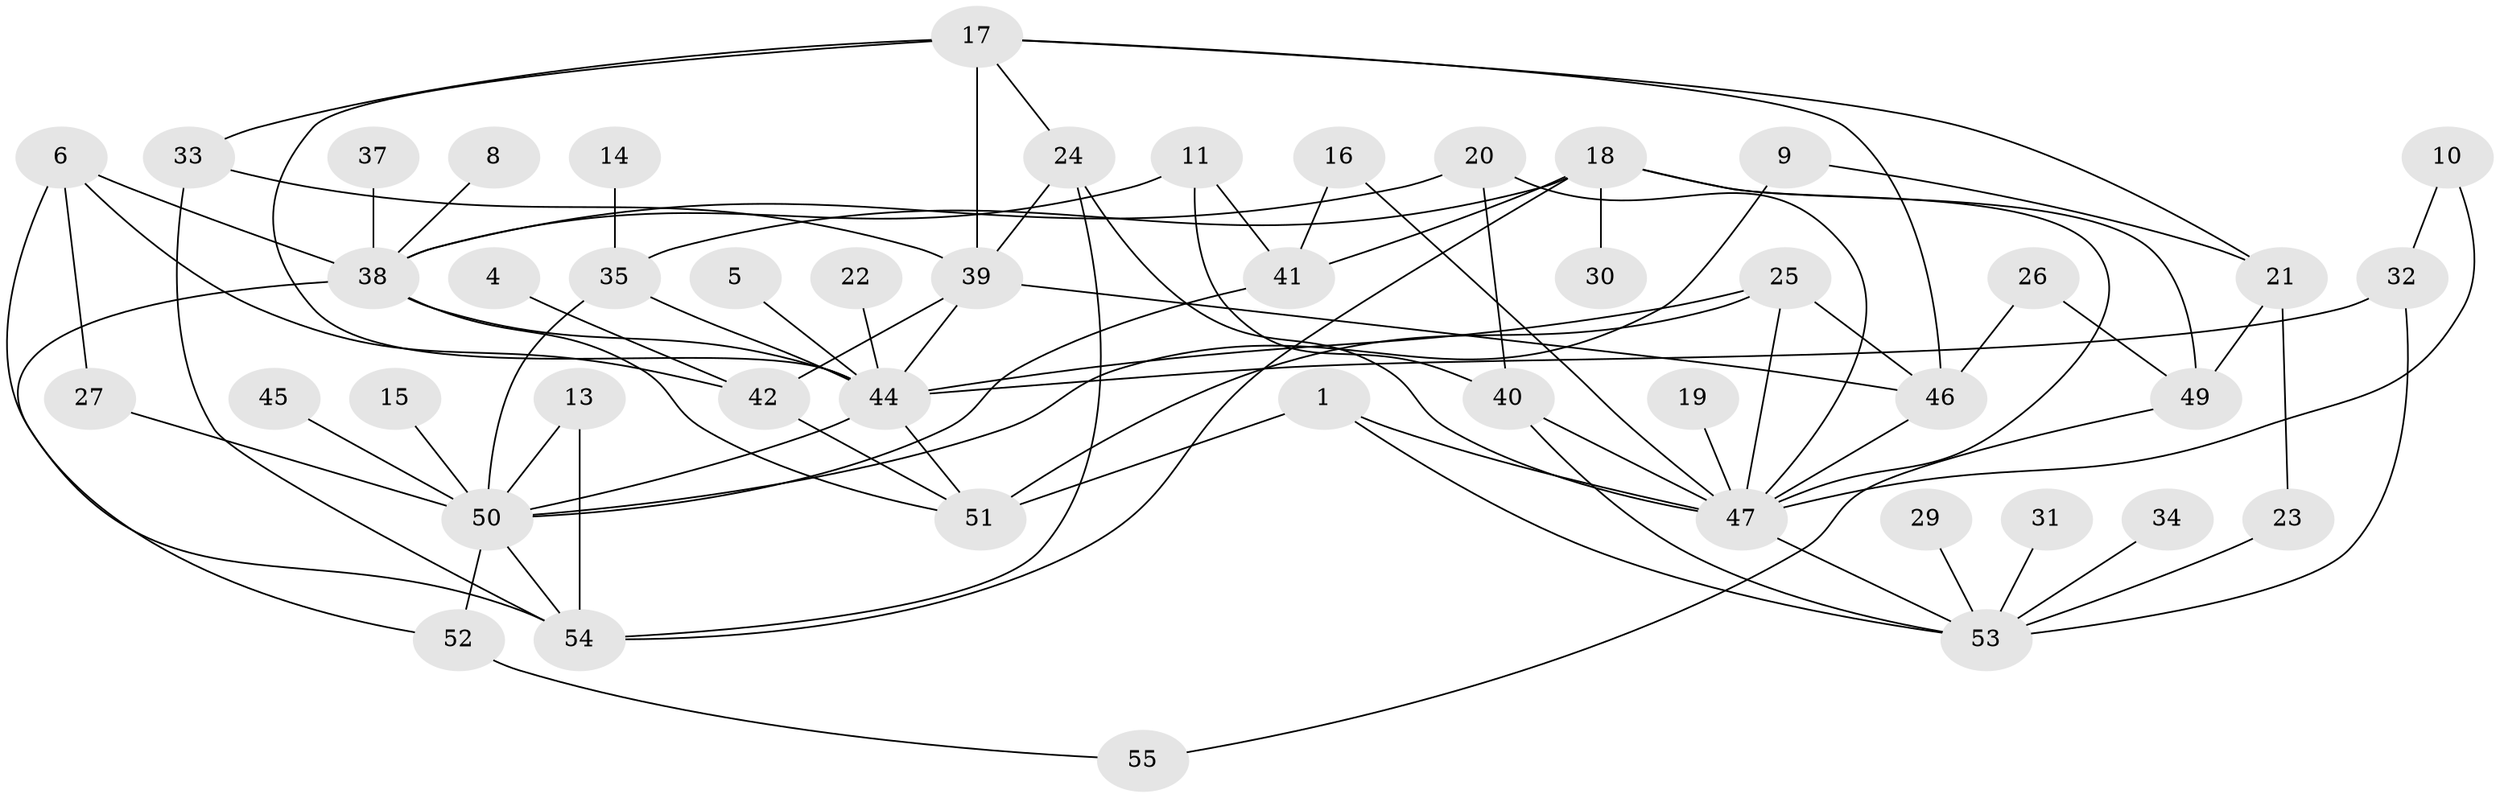 // original degree distribution, {3: 0.29357798165137616, 1: 0.22018348623853212, 4: 0.08256880733944955, 0: 0.05504587155963303, 2: 0.22935779816513763, 6: 0.03669724770642202, 5: 0.045871559633027525, 7: 0.027522935779816515, 8: 0.009174311926605505}
// Generated by graph-tools (version 1.1) at 2025/25/03/09/25 03:25:15]
// undirected, 47 vertices, 82 edges
graph export_dot {
graph [start="1"]
  node [color=gray90,style=filled];
  1;
  4;
  5;
  6;
  8;
  9;
  10;
  11;
  13;
  14;
  15;
  16;
  17;
  18;
  19;
  20;
  21;
  22;
  23;
  24;
  25;
  26;
  27;
  29;
  30;
  31;
  32;
  33;
  34;
  35;
  37;
  38;
  39;
  40;
  41;
  42;
  44;
  45;
  46;
  47;
  49;
  50;
  51;
  52;
  53;
  54;
  55;
  1 -- 47 [weight=1.0];
  1 -- 51 [weight=2.0];
  1 -- 53 [weight=1.0];
  4 -- 42 [weight=1.0];
  5 -- 44 [weight=1.0];
  6 -- 27 [weight=1.0];
  6 -- 38 [weight=1.0];
  6 -- 42 [weight=1.0];
  6 -- 54 [weight=1.0];
  8 -- 38 [weight=1.0];
  9 -- 21 [weight=1.0];
  9 -- 50 [weight=1.0];
  10 -- 32 [weight=1.0];
  10 -- 47 [weight=1.0];
  11 -- 38 [weight=1.0];
  11 -- 40 [weight=1.0];
  11 -- 41 [weight=1.0];
  13 -- 50 [weight=1.0];
  13 -- 54 [weight=1.0];
  14 -- 35 [weight=1.0];
  15 -- 50 [weight=1.0];
  16 -- 41 [weight=1.0];
  16 -- 47 [weight=1.0];
  17 -- 21 [weight=1.0];
  17 -- 24 [weight=1.0];
  17 -- 33 [weight=2.0];
  17 -- 39 [weight=1.0];
  17 -- 44 [weight=1.0];
  17 -- 46 [weight=1.0];
  18 -- 30 [weight=1.0];
  18 -- 35 [weight=1.0];
  18 -- 41 [weight=1.0];
  18 -- 47 [weight=1.0];
  18 -- 49 [weight=1.0];
  18 -- 54 [weight=1.0];
  19 -- 47 [weight=1.0];
  20 -- 38 [weight=1.0];
  20 -- 40 [weight=1.0];
  20 -- 47 [weight=1.0];
  21 -- 23 [weight=1.0];
  21 -- 49 [weight=1.0];
  22 -- 44 [weight=1.0];
  23 -- 53 [weight=1.0];
  24 -- 39 [weight=1.0];
  24 -- 47 [weight=1.0];
  24 -- 54 [weight=1.0];
  25 -- 44 [weight=1.0];
  25 -- 46 [weight=2.0];
  25 -- 47 [weight=2.0];
  25 -- 51 [weight=1.0];
  26 -- 46 [weight=1.0];
  26 -- 49 [weight=1.0];
  27 -- 50 [weight=1.0];
  29 -- 53 [weight=1.0];
  31 -- 53 [weight=1.0];
  32 -- 44 [weight=1.0];
  32 -- 53 [weight=1.0];
  33 -- 39 [weight=1.0];
  33 -- 54 [weight=1.0];
  34 -- 53 [weight=1.0];
  35 -- 44 [weight=1.0];
  35 -- 50 [weight=1.0];
  37 -- 38 [weight=2.0];
  38 -- 44 [weight=2.0];
  38 -- 51 [weight=1.0];
  38 -- 52 [weight=1.0];
  39 -- 42 [weight=1.0];
  39 -- 44 [weight=1.0];
  39 -- 46 [weight=1.0];
  40 -- 47 [weight=1.0];
  40 -- 53 [weight=1.0];
  41 -- 50 [weight=1.0];
  42 -- 51 [weight=1.0];
  44 -- 50 [weight=1.0];
  44 -- 51 [weight=1.0];
  45 -- 50 [weight=1.0];
  46 -- 47 [weight=1.0];
  47 -- 53 [weight=1.0];
  49 -- 55 [weight=1.0];
  50 -- 52 [weight=1.0];
  50 -- 54 [weight=1.0];
  52 -- 55 [weight=1.0];
}
